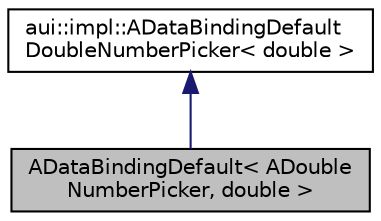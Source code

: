 digraph "ADataBindingDefault&lt; ADoubleNumberPicker, double &gt;"
{
 // LATEX_PDF_SIZE
  edge [fontname="Helvetica",fontsize="10",labelfontname="Helvetica",labelfontsize="10"];
  node [fontname="Helvetica",fontsize="10",shape=record];
  Node1 [label="ADataBindingDefault\< ADouble\lNumberPicker, double \>",height=0.2,width=0.4,color="black", fillcolor="grey75", style="filled", fontcolor="black",tooltip=" "];
  Node2 -> Node1 [dir="back",color="midnightblue",fontsize="10",style="solid",fontname="Helvetica"];
  Node2 [label="aui::impl::ADataBindingDefault\lDoubleNumberPicker\< double \>",height=0.2,width=0.4,color="black", fillcolor="white", style="filled",URL="$structaui_1_1impl_1_1ADataBindingDefaultDoubleNumberPicker.html",tooltip=" "];
}

